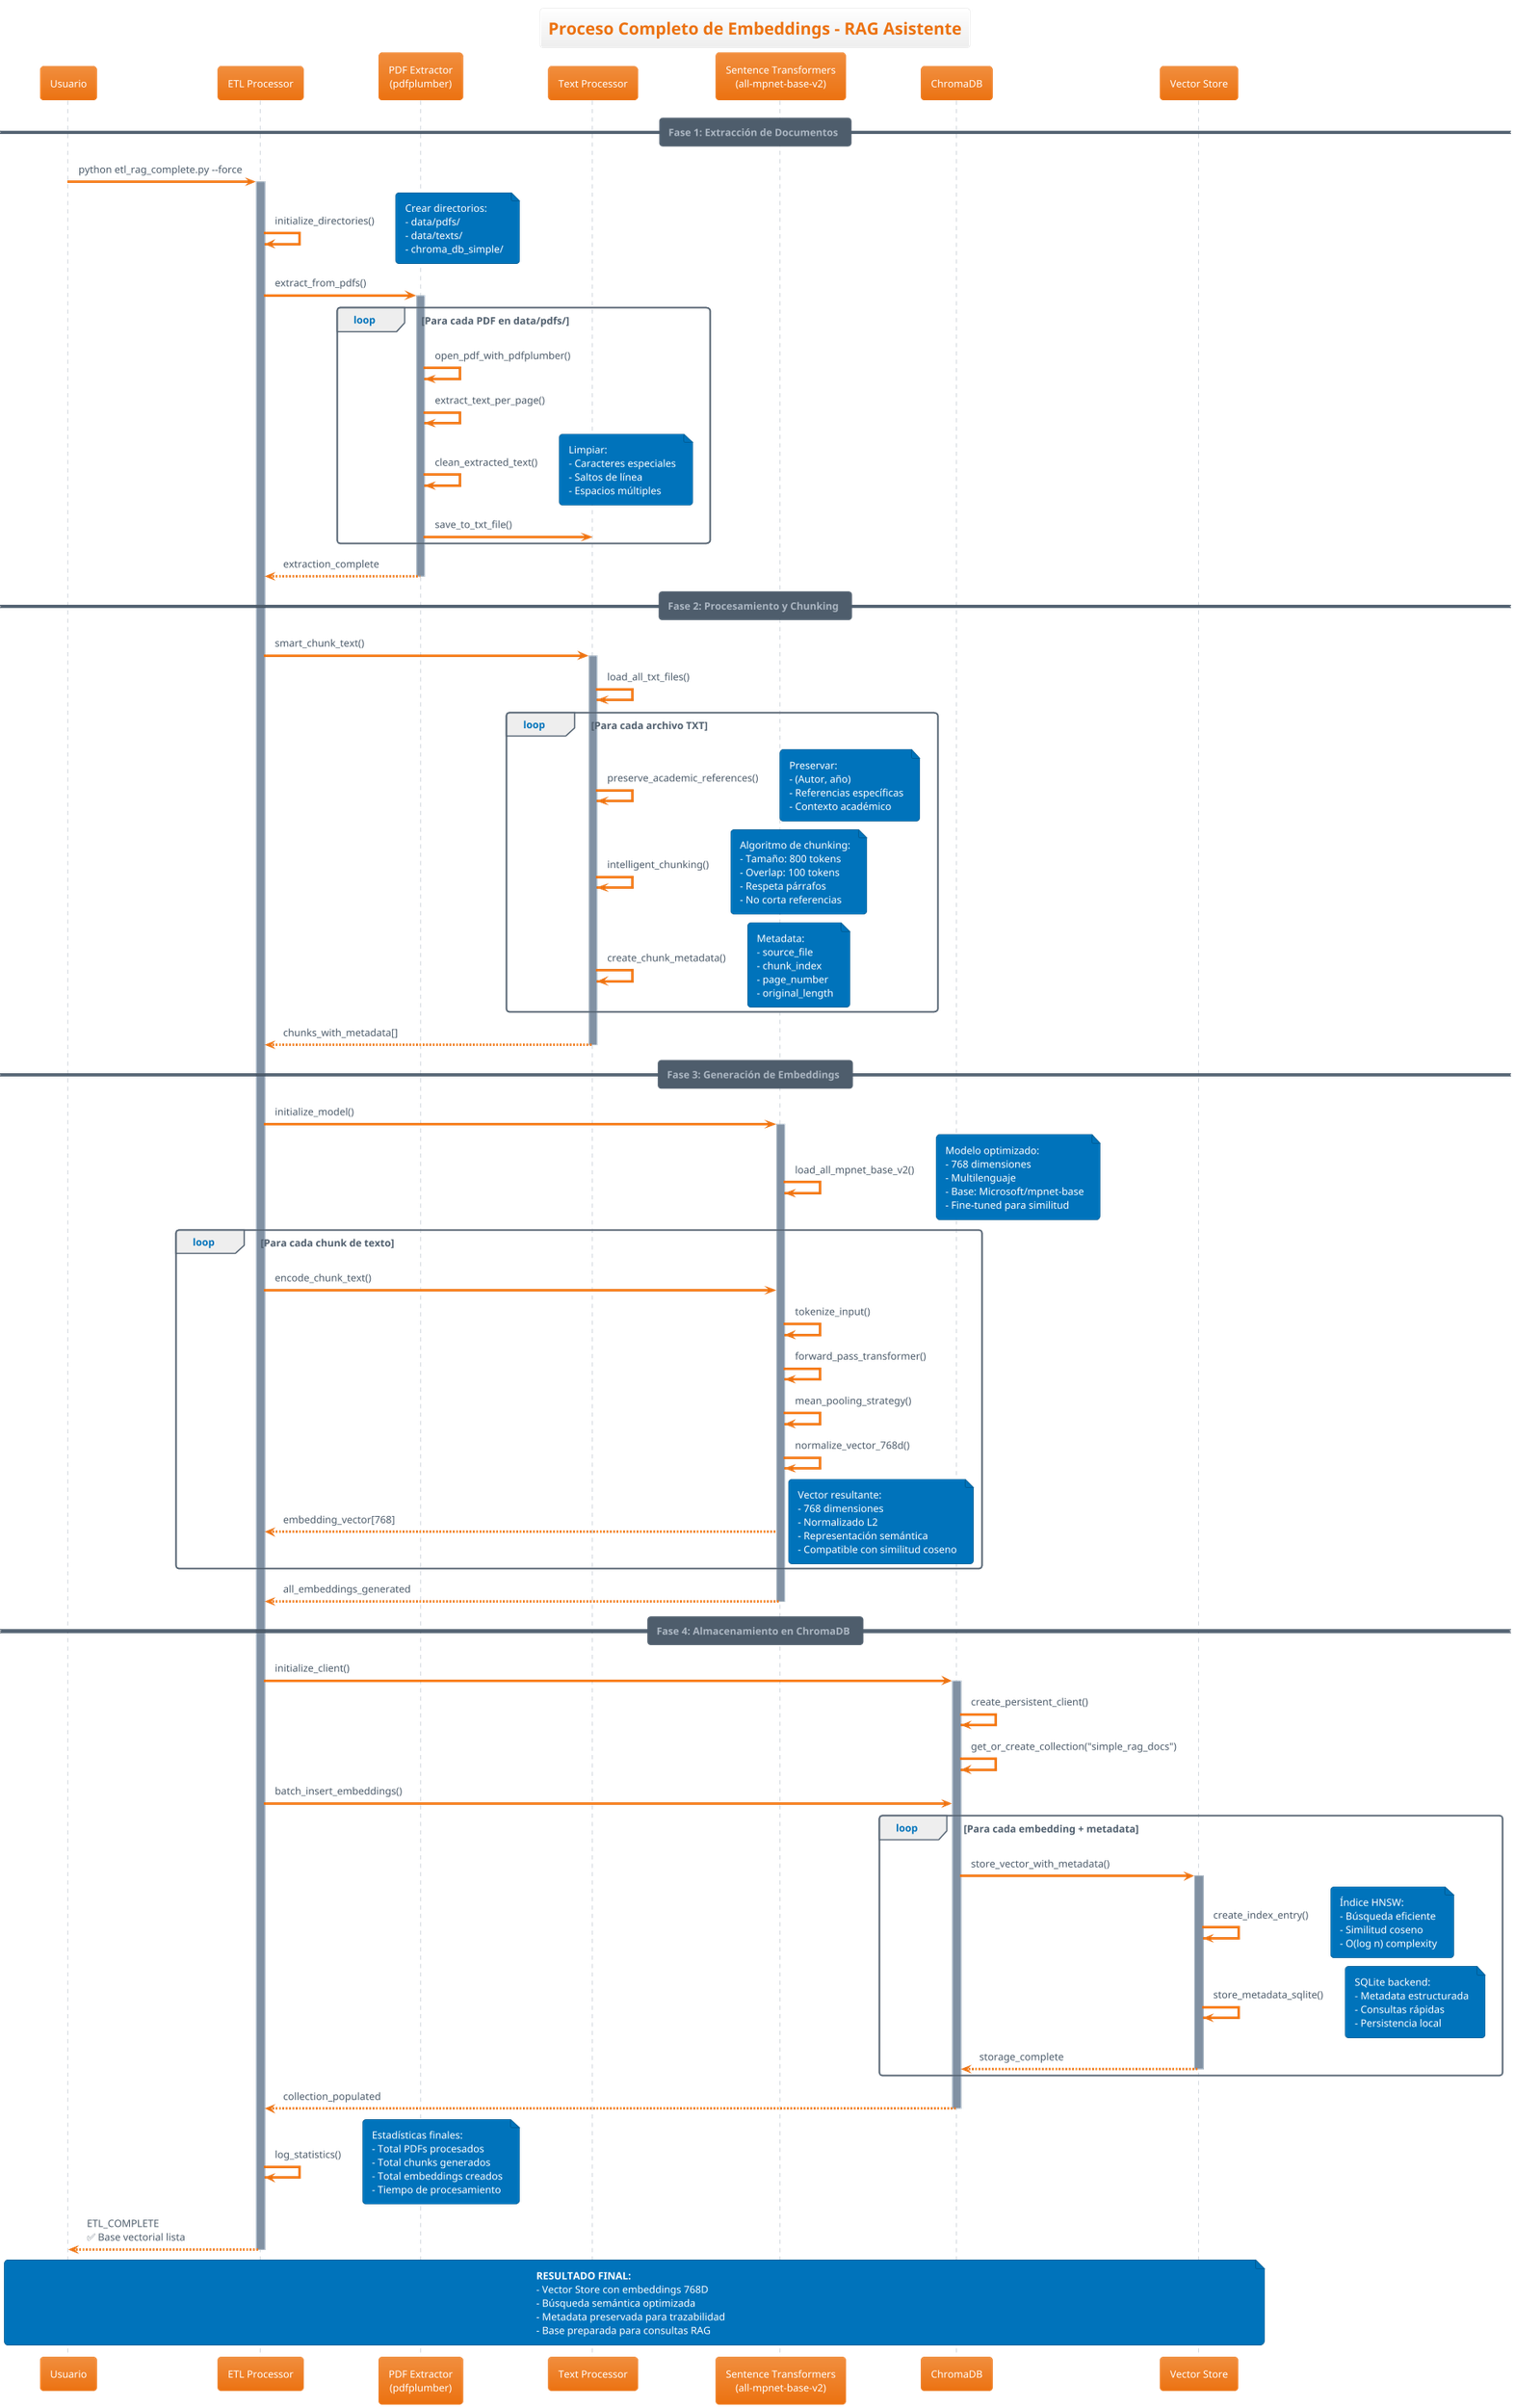 @startuml Flujo_Embeddings_Detallado
!theme aws-orange

title Proceso Completo de Embeddings - RAG Asistente

participant "Usuario" as user
participant "ETL Processor" as etl
participant "PDF Extractor\n(pdfplumber)" as pdf_ext
participant "Text Processor" as text_proc
participant "Sentence Transformers\n(all-mpnet-base-v2)" as embed_model
participant "ChromaDB" as chroma
participant "Vector Store" as vector_store

== Fase 1: Extracción de Documentos ==

user -> etl : python etl_rag_complete.py --force
activate etl

etl -> etl : initialize_directories()
note right : Crear directorios:\n- data/pdfs/\n- data/texts/\n- chroma_db_simple/

etl -> pdf_ext : extract_from_pdfs()
activate pdf_ext

loop Para cada PDF en data/pdfs/
    pdf_ext -> pdf_ext : open_pdf_with_pdfplumber()
    pdf_ext -> pdf_ext : extract_text_per_page()
    pdf_ext -> pdf_ext : clean_extracted_text()
    note right : Limpiar:\n- Caracteres especiales\n- Saltos de línea\n- Espacios múltiples
    pdf_ext -> text_proc : save_to_txt_file()
end

pdf_ext --> etl : extraction_complete
deactivate pdf_ext

== Fase 2: Procesamiento y Chunking ==

etl -> text_proc : smart_chunk_text()
activate text_proc

text_proc -> text_proc : load_all_txt_files()

loop Para cada archivo TXT
    text_proc -> text_proc : preserve_academic_references()
    note right : Preservar:\n- (Autor, año)\n- Referencias específicas\n- Contexto académico
    
    text_proc -> text_proc : intelligent_chunking()
    note right : Algoritmo de chunking:\n- Tamaño: 800 tokens\n- Overlap: 100 tokens\n- Respeta párrafos\n- No corta referencias
    
    text_proc -> text_proc : create_chunk_metadata()
    note right : Metadata:\n- source_file\n- chunk_index\n- page_number\n- original_length
end

text_proc --> etl : chunks_with_metadata[]
deactivate text_proc

== Fase 3: Generación de Embeddings ==

etl -> embed_model : initialize_model()
activate embed_model

embed_model -> embed_model : load_all_mpnet_base_v2()
note right : Modelo optimizado:\n- 768 dimensiones\n- Multilenguaje\n- Base: Microsoft/mpnet-base\n- Fine-tuned para similitud

loop Para cada chunk de texto
    etl -> embed_model : encode_chunk_text()
    embed_model -> embed_model : tokenize_input()
    embed_model -> embed_model : forward_pass_transformer()
    embed_model -> embed_model : mean_pooling_strategy()
    embed_model -> embed_model : normalize_vector_768d()
    embed_model --> etl : embedding_vector[768]
    
    note right : Vector resultante:\n- 768 dimensiones\n- Normalizado L2\n- Representación semántica\n- Compatible con similitud coseno
end

embed_model --> etl : all_embeddings_generated
deactivate embed_model

== Fase 4: Almacenamiento en ChromaDB ==

etl -> chroma : initialize_client()
activate chroma

chroma -> chroma : create_persistent_client()
chroma -> chroma : get_or_create_collection("simple_rag_docs")

etl -> chroma : batch_insert_embeddings()

loop Para cada embedding + metadata
    chroma -> vector_store : store_vector_with_metadata()
    activate vector_store
    
    vector_store -> vector_store : create_index_entry()
    note right : Índice HNSW:\n- Búsqueda eficiente\n- Similitud coseno\n- O(log n) complexity
    
    vector_store -> vector_store : store_metadata_sqlite()
    note right : SQLite backend:\n- Metadata estructurada\n- Consultas rápidas\n- Persistencia local
    
    vector_store --> chroma : storage_complete
    deactivate vector_store
end

chroma --> etl : collection_populated
deactivate chroma

etl -> etl : log_statistics()
note right : Estadísticas finales:\n- Total PDFs procesados\n- Total chunks generados\n- Total embeddings creados\n- Tiempo de procesamiento

etl --> user : ETL_COMPLETE\n✅ Base vectorial lista
deactivate etl

note over user, vector_store
**RESULTADO FINAL:**
- Vector Store con embeddings 768D
- Búsqueda semántica optimizada
- Metadata preservada para trazabilidad
- Base preparada para consultas RAG
end note

@enduml